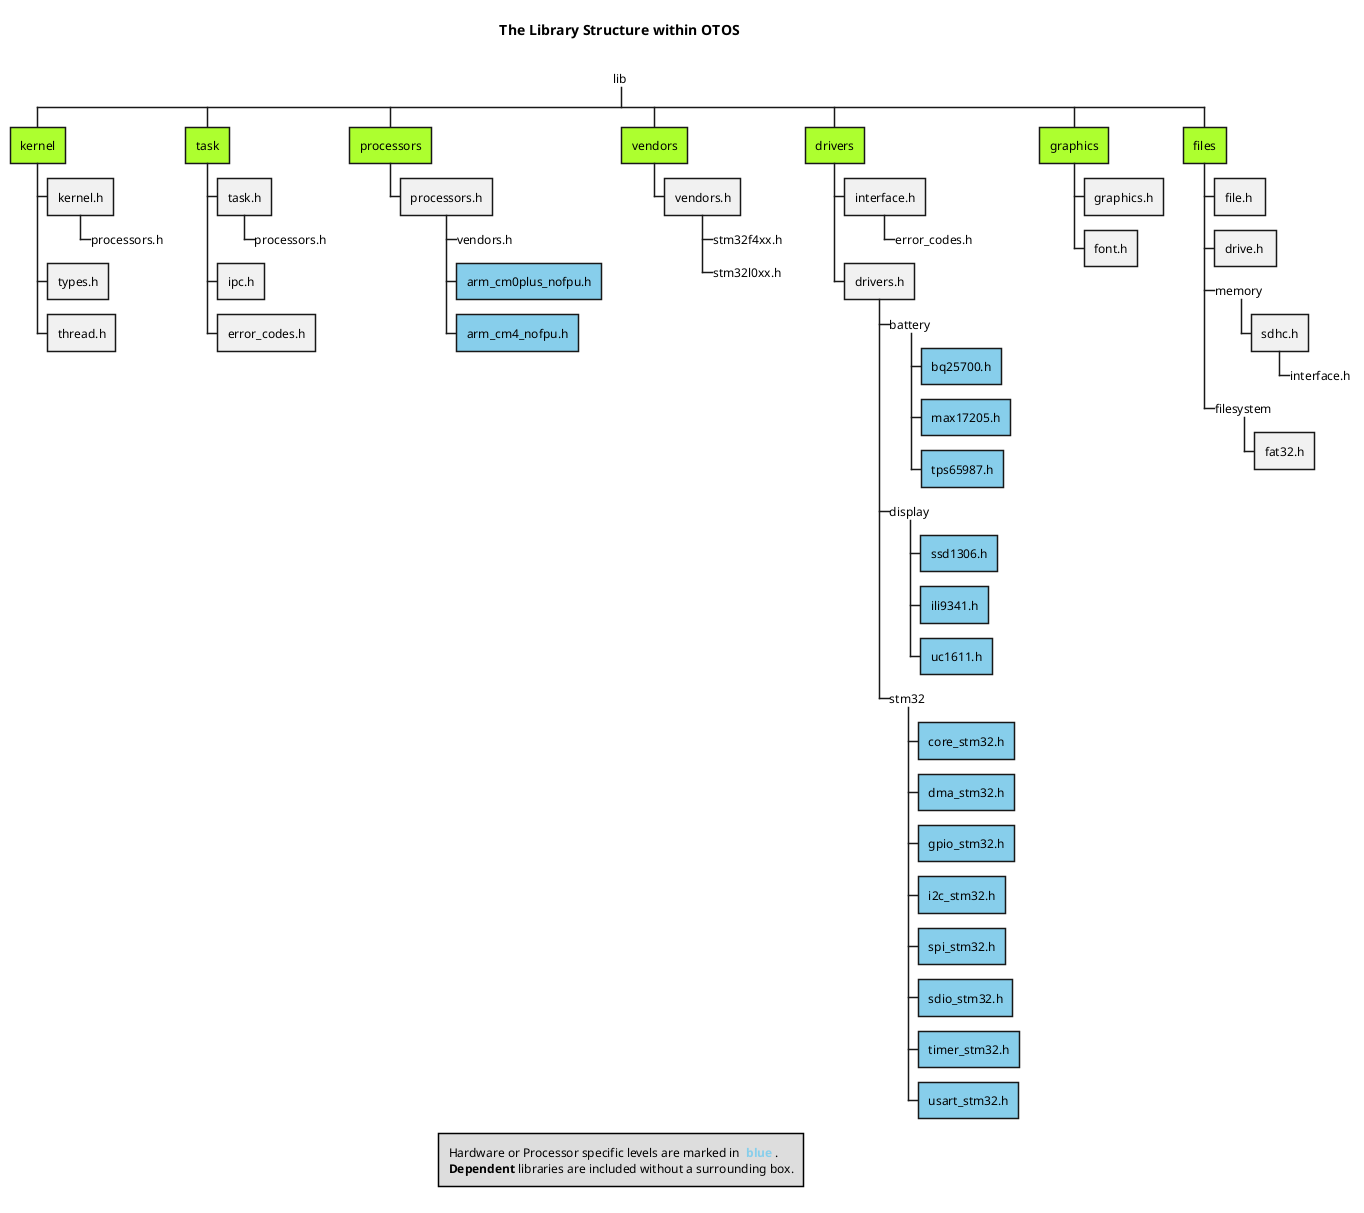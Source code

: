 @startwbs WBS_LibStructure
title The Library Structure within **OTOS** \n
legend Hardware or Processor specific levels are marked in **<color #SkyBlue> blue </color>**.\n<b>Dependent</b> libraries are included without a surrounding box.

*_ lib

' === Kernel ===
**[#GreenYellow] kernel
*** kernel.h
****_ processors.h
' *** schedule.h
*** types.h
*** thread.h

' === Task ===
**[#GreenYellow] task
*** task.h
****_ processors.h
*** ipc.h
*** error_codes.h

' === Processors ===
**[#GreenYellow] processors
*** processors.h
****_ vendors.h
****[#SkyBlue] arm_cm0plus_nofpu.h
****[#SkyBlue] arm_cm4_nofpu.h

' === Vendors ===
**[#GreenYellow] vendors
*** vendors.h
****_ stm32f4xx.h
****_ stm32l0xx.h

' === Drivers ===
**[#GreenYellow] drivers
*** interface.h
****_ error_codes.h
*** drivers.h
****_ battery
*****[#SkyBlue] bq25700.h
*****[#SkyBlue] max17205.h
*****[#SkyBlue] tps65987.h
****_ display
*****[#SkyBlue] ssd1306.h
*****[#SkyBlue] ili9341.h
*****[#SkyBlue] uc1611.h
****_ stm32
*****[#SkyBlue] core_stm32.h
*****[#SkyBlue] dma_stm32.h
*****[#SkyBlue] gpio_stm32.h
*****[#SkyBlue] i2c_stm32.h
*****[#SkyBlue] spi_stm32.h
*****[#SkyBlue] sdio_stm32.h
*****[#SkyBlue] timer_stm32.h
*****[#SkyBlue] usart_stm32.h

' === Graphics ===
**[#GreenYellow] graphics
*** graphics.h
*** font.h

' === Files ===
**[#GreenYellow] files
*** file.h 
*** drive.h 
***_ memory 
**** sdhc.h
*****_ interface.h
***_ filesystem
**** fat32.h

@endwbs